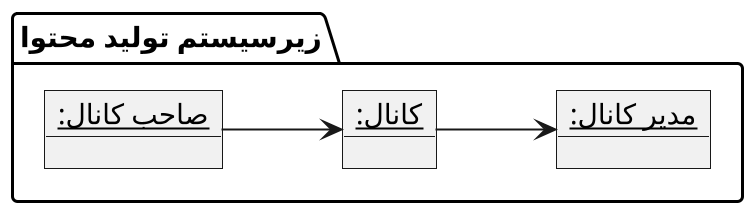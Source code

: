 @startuml set_manager_profit

scale 2
left to right direction
skinparam DefaultFontName B Nazanin

package "زیرسیستم تولید محتوا" {
    object "__صاحب کانال:__" as owner
    object "__مدیر کانال:__" as manager
    object "__کانال:__" as chanel

    owner --> chanel
    chanel --> manager
}

@enduml